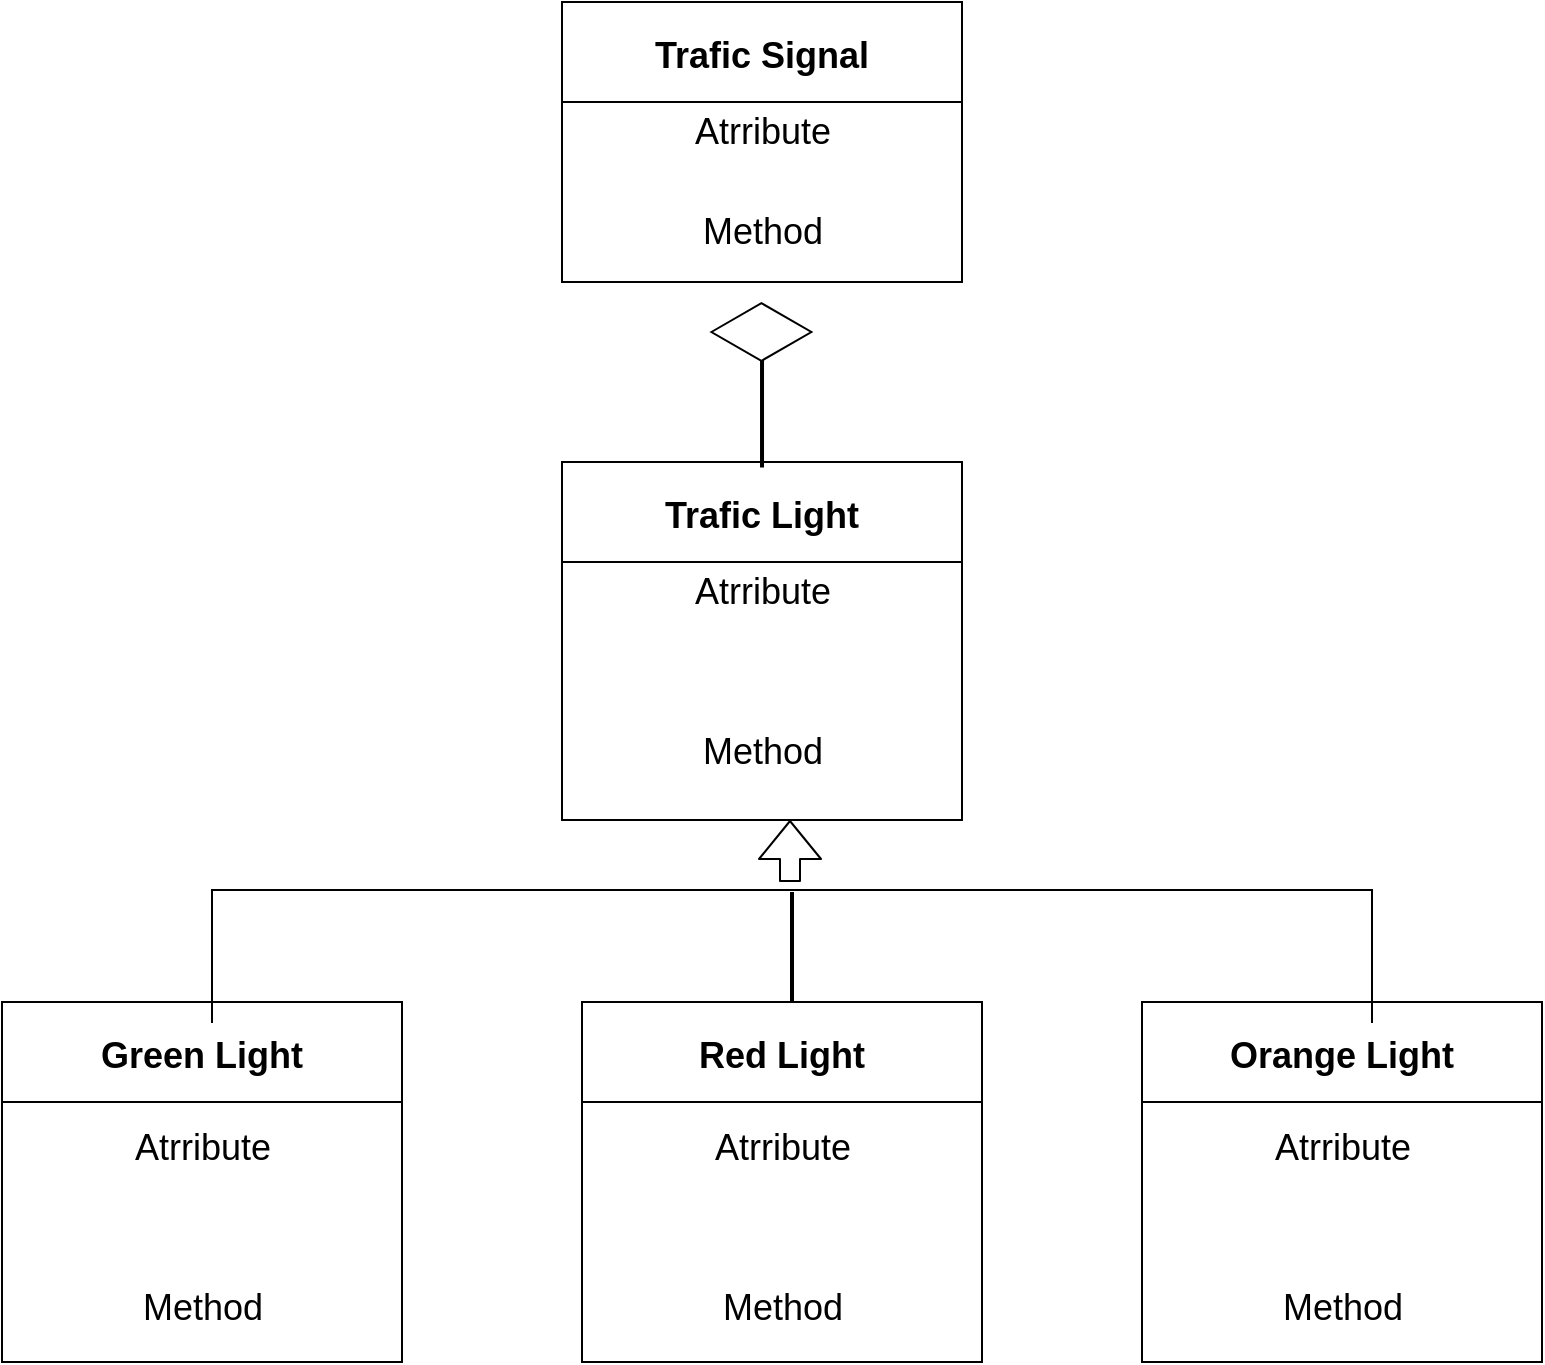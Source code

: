 <mxfile>
    <diagram id="7A7XxiyWo1xZoHhqrIlD" name="Page-1">
        <mxGraphModel dx="1616" dy="941" grid="1" gridSize="10" guides="1" tooltips="1" connect="1" arrows="1" fold="1" page="1" pageScale="1" pageWidth="850" pageHeight="1100" math="0" shadow="0">
            <root>
                <mxCell id="0"/>
                <mxCell id="1" parent="0"/>
                <mxCell id="4" value="Trafic Signal" style="swimlane;fontSize=18;startSize=50;verticalAlign=middle;" vertex="1" parent="1">
                    <mxGeometry x="310" y="40" width="200" height="140" as="geometry"/>
                </mxCell>
                <mxCell id="6" value="Method" style="text;html=1;resizable=0;autosize=1;align=center;verticalAlign=middle;points=[];fillColor=none;strokeColor=none;rounded=0;fontSize=18;" vertex="1" parent="4">
                    <mxGeometry x="60" y="100" width="80" height="30" as="geometry"/>
                </mxCell>
                <mxCell id="5" value="Atrribute" style="text;html=1;resizable=0;autosize=1;align=center;verticalAlign=middle;points=[];fillColor=none;strokeColor=none;rounded=0;fontSize=18;" vertex="1" parent="4">
                    <mxGeometry x="60" y="50" width="80" height="30" as="geometry"/>
                </mxCell>
                <mxCell id="7" value="Trafic Light" style="swimlane;fontSize=18;startSize=50;verticalAlign=middle;" vertex="1" parent="1">
                    <mxGeometry x="310" y="270" width="200" height="179" as="geometry"/>
                </mxCell>
                <mxCell id="8" value="Method" style="text;html=1;resizable=0;autosize=1;align=center;verticalAlign=middle;points=[];fillColor=none;strokeColor=none;rounded=0;fontSize=18;" vertex="1" parent="7">
                    <mxGeometry x="60" y="130" width="80" height="30" as="geometry"/>
                </mxCell>
                <mxCell id="9" value="Atrribute" style="text;html=1;resizable=0;autosize=1;align=center;verticalAlign=middle;points=[];fillColor=none;strokeColor=none;rounded=0;fontSize=18;" vertex="1" parent="7">
                    <mxGeometry x="60" y="50" width="80" height="30" as="geometry"/>
                </mxCell>
                <mxCell id="10" value="Green Light" style="swimlane;fontSize=18;startSize=50;verticalAlign=middle;" vertex="1" parent="1">
                    <mxGeometry x="30" y="540" width="200" height="180" as="geometry"/>
                </mxCell>
                <mxCell id="11" value="Method" style="text;html=1;resizable=0;autosize=1;align=center;verticalAlign=middle;points=[];fillColor=none;strokeColor=none;rounded=0;fontSize=18;" vertex="1" parent="10">
                    <mxGeometry x="60" y="138" width="80" height="30" as="geometry"/>
                </mxCell>
                <mxCell id="12" value="Atrribute" style="text;html=1;resizable=0;autosize=1;align=center;verticalAlign=middle;points=[];fillColor=none;strokeColor=none;rounded=0;fontSize=18;" vertex="1" parent="10">
                    <mxGeometry x="60" y="58" width="80" height="30" as="geometry"/>
                </mxCell>
                <mxCell id="13" value="Red Light" style="swimlane;fontSize=18;startSize=50;verticalAlign=middle;" vertex="1" parent="1">
                    <mxGeometry x="320" y="540" width="200" height="180" as="geometry"/>
                </mxCell>
                <mxCell id="14" value="Method" style="text;html=1;resizable=0;autosize=1;align=center;verticalAlign=middle;points=[];fillColor=none;strokeColor=none;rounded=0;fontSize=18;" vertex="1" parent="13">
                    <mxGeometry x="60" y="138" width="80" height="30" as="geometry"/>
                </mxCell>
                <mxCell id="15" value="Atrribute" style="text;html=1;resizable=0;autosize=1;align=center;verticalAlign=middle;points=[];fillColor=none;strokeColor=none;rounded=0;fontSize=18;" vertex="1" parent="13">
                    <mxGeometry x="60" y="58" width="80" height="30" as="geometry"/>
                </mxCell>
                <mxCell id="16" value="Orange Light" style="swimlane;fontSize=18;startSize=50;verticalAlign=middle;" vertex="1" parent="1">
                    <mxGeometry x="600" y="540" width="200" height="180" as="geometry"/>
                </mxCell>
                <mxCell id="17" value="Method" style="text;html=1;resizable=0;autosize=1;align=center;verticalAlign=middle;points=[];fillColor=none;strokeColor=none;rounded=0;fontSize=18;" vertex="1" parent="16">
                    <mxGeometry x="60" y="138" width="80" height="30" as="geometry"/>
                </mxCell>
                <mxCell id="18" value="Atrribute" style="text;html=1;resizable=0;autosize=1;align=center;verticalAlign=middle;points=[];fillColor=none;strokeColor=none;rounded=0;fontSize=18;" vertex="1" parent="16">
                    <mxGeometry x="60" y="58" width="80" height="30" as="geometry"/>
                </mxCell>
                <mxCell id="19" value="" style="line;strokeWidth=2;html=1;fontSize=18;rotation=-90;" vertex="1" parent="1">
                    <mxGeometry x="377.35" y="235.05" width="65.32" height="10" as="geometry"/>
                </mxCell>
                <mxCell id="20" value="" style="html=1;whiteSpace=wrap;aspect=fixed;shape=isoRectangle;fontSize=18;" vertex="1" parent="1">
                    <mxGeometry x="384.7" y="190" width="50" height="30" as="geometry"/>
                </mxCell>
                <mxCell id="25" value="" style="shape=partialRectangle;whiteSpace=wrap;html=1;bottom=1;right=1;left=1;top=0;fillColor=none;routingCenterX=-0.5;fontSize=18;rotation=-180;" vertex="1" parent="1">
                    <mxGeometry x="135" y="484" width="580" height="66" as="geometry"/>
                </mxCell>
                <mxCell id="26" value="" style="line;strokeWidth=2;html=1;fontSize=18;rotation=-90;" vertex="1" parent="1">
                    <mxGeometry x="397.5" y="507.5" width="55" height="10" as="geometry"/>
                </mxCell>
                <mxCell id="27" value="" style="shape=flexArrow;endArrow=classic;html=1;fontSize=18;" edge="1" parent="1">
                    <mxGeometry width="50" height="50" relative="1" as="geometry">
                        <mxPoint x="424" y="480" as="sourcePoint"/>
                        <mxPoint x="424" y="449" as="targetPoint"/>
                    </mxGeometry>
                </mxCell>
            </root>
        </mxGraphModel>
    </diagram>
</mxfile>
